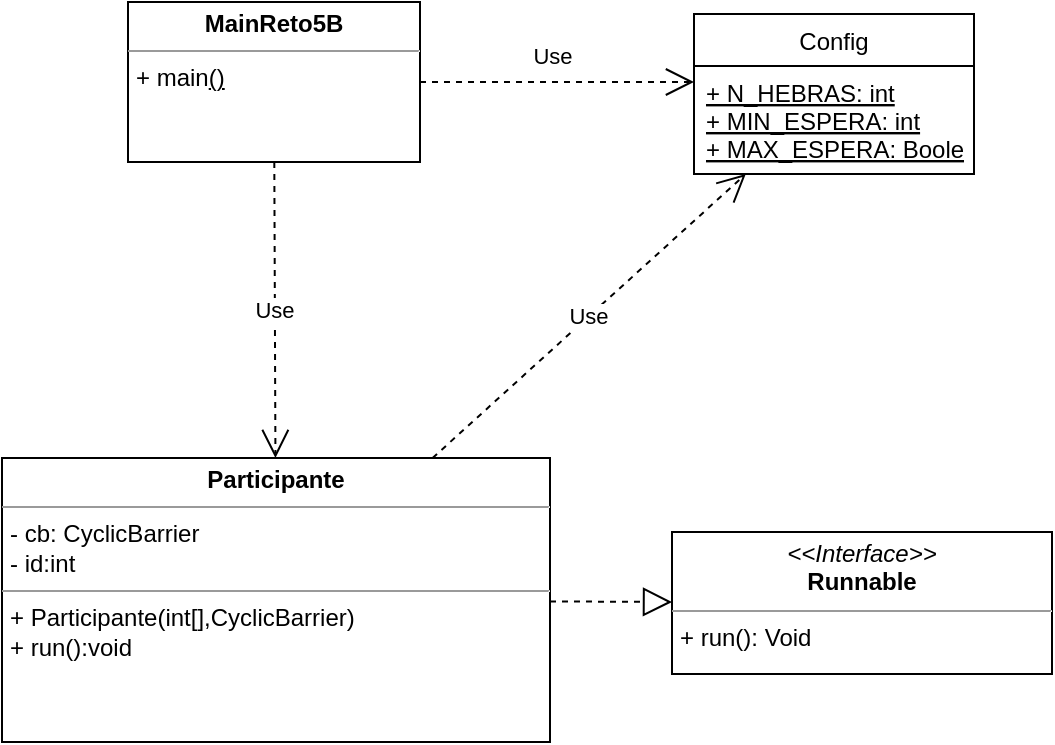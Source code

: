 <mxfile version="20.6.2" type="device"><diagram id="DxKNDRg-YdVuHn2VCEwd" name="Página-1"><mxGraphModel dx="808" dy="475" grid="0" gridSize="10" guides="0" tooltips="1" connect="1" arrows="1" fold="1" page="1" pageScale="1" pageWidth="5000" pageHeight="5000" math="0" shadow="0"><root><mxCell id="0"/><mxCell id="1" parent="0"/><mxCell id="gJEkNxsxVVQmGKvwAJrS-5" value="&lt;p style=&quot;margin:0px;margin-top:4px;text-align:center;&quot;&gt;&lt;b&gt;Participante&lt;/b&gt;&lt;br&gt;&lt;/p&gt;&lt;hr size=&quot;1&quot;&gt;&lt;p style=&quot;margin:0px;margin-left:4px;&quot;&gt;&lt;span style=&quot;background-color: initial;&quot;&gt;-&amp;nbsp;&lt;/span&gt;&lt;span style=&quot;background-color: initial;&quot;&gt;cb: CyclicBarrier&lt;/span&gt;&lt;/p&gt;&lt;p style=&quot;margin:0px;margin-left:4px;&quot;&gt;- id:int&lt;/p&gt;&lt;hr size=&quot;1&quot;&gt;&lt;p style=&quot;margin:0px;margin-left:4px;&quot;&gt;+&amp;nbsp;&lt;span style=&quot;background-color: initial;&quot;&gt;Participante(int[],CyclicBarrier)&lt;/span&gt;&lt;/p&gt;&lt;p style=&quot;margin:0px;margin-left:4px;&quot;&gt;+ run():void&lt;/p&gt;&lt;p style=&quot;margin:0px;margin-left:4px;&quot;&gt;&lt;br&gt;&lt;/p&gt;" style="verticalAlign=top;align=left;overflow=fill;fontSize=12;fontFamily=Helvetica;html=1;" parent="1" vertex="1"><mxGeometry x="1050" y="287" width="274" height="142" as="geometry"/></mxCell><mxCell id="gJEkNxsxVVQmGKvwAJrS-15" value="&lt;p style=&quot;margin:0px;margin-top:4px;text-align:center;&quot;&gt;&lt;b&gt;MainReto5B&lt;/b&gt;&lt;/p&gt;&lt;hr size=&quot;1&quot;&gt;&lt;p style=&quot;margin:0px;margin-left:4px;&quot;&gt;&lt;span style=&quot;background-color: initial;&quot;&gt;+ main&lt;u&gt;()&lt;/u&gt;&lt;/span&gt;&lt;/p&gt;" style="verticalAlign=top;align=left;overflow=fill;fontSize=12;fontFamily=Helvetica;html=1;" parent="1" vertex="1"><mxGeometry x="1113" y="59" width="146" height="80" as="geometry"/></mxCell><mxCell id="gJEkNxsxVVQmGKvwAJrS-23" value="Use" style="endArrow=open;endSize=12;dashed=1;html=1;rounded=0;edgeStyle=orthogonalEdgeStyle;" parent="1" source="gJEkNxsxVVQmGKvwAJrS-15" target="gJEkNxsxVVQmGKvwAJrS-10" edge="1"><mxGeometry x="-0.036" y="13" width="160" relative="1" as="geometry"><mxPoint x="1060" y="55" as="sourcePoint"/><mxPoint x="890" y="270" as="targetPoint"/><Array as="points"><mxPoint x="1299" y="99"/><mxPoint x="1299" y="99"/></Array><mxPoint as="offset"/></mxGeometry></mxCell><mxCell id="BDjwXxJhBQkGiYTJMiPa-1" value="&lt;p style=&quot;margin:0px;margin-top:4px;text-align:center;&quot;&gt;&lt;i&gt;&amp;lt;&amp;lt;Interface&amp;gt;&amp;gt;&lt;/i&gt;&lt;br&gt;&lt;b&gt;Runnable&lt;/b&gt;&lt;/p&gt;&lt;hr size=&quot;1&quot;&gt;&lt;p style=&quot;margin:0px;margin-left:4px;&quot;&gt;&lt;span style=&quot;background-color: initial;&quot;&gt;+ run(): Void&lt;/span&gt;&lt;br&gt;&lt;/p&gt;" style="verticalAlign=top;align=left;overflow=fill;fontSize=12;fontFamily=Helvetica;html=1;" parent="1" vertex="1"><mxGeometry x="1385" y="324" width="190" height="71" as="geometry"/></mxCell><mxCell id="BDjwXxJhBQkGiYTJMiPa-2" value="" style="endArrow=block;dashed=1;endFill=0;endSize=12;html=1;rounded=0;" parent="1" source="gJEkNxsxVVQmGKvwAJrS-5" target="BDjwXxJhBQkGiYTJMiPa-1" edge="1"><mxGeometry width="160" relative="1" as="geometry"><mxPoint x="1468" y="269" as="sourcePoint"/><mxPoint x="1628" y="269" as="targetPoint"/></mxGeometry></mxCell><mxCell id="gJEkNxsxVVQmGKvwAJrS-10" value="Config" style="swimlane;fontStyle=0;childLayout=stackLayout;horizontal=1;startSize=26;fillColor=none;horizontalStack=0;resizeParent=1;resizeParentMax=0;resizeLast=0;collapsible=1;marginBottom=0;" parent="1" vertex="1"><mxGeometry x="1396" y="65" width="140" height="80" as="geometry"/></mxCell><mxCell id="gJEkNxsxVVQmGKvwAJrS-11" value="+ N_HEBRAS: int&#10;+ MIN_ESPERA: int&#10;+ MAX_ESPERA: Boolean" style="text;strokeColor=none;fillColor=none;align=left;verticalAlign=top;spacingLeft=4;spacingRight=4;overflow=hidden;rotatable=0;points=[[0,0.5],[1,0.5]];portConstraint=eastwest;fontStyle=4" parent="gJEkNxsxVVQmGKvwAJrS-10" vertex="1"><mxGeometry y="26" width="140" height="54" as="geometry"/></mxCell><mxCell id="BDjwXxJhBQkGiYTJMiPa-14" value="Use" style="endArrow=open;endSize=12;dashed=1;html=1;rounded=0;" parent="1" source="gJEkNxsxVVQmGKvwAJrS-15" target="gJEkNxsxVVQmGKvwAJrS-5" edge="1"><mxGeometry width="160" relative="1" as="geometry"><mxPoint x="1170.161" y="149" as="sourcePoint"/><mxPoint x="1223.975" y="318" as="targetPoint"/></mxGeometry></mxCell><mxCell id="Y8USNzG_dWcbZSpiIlH3-1" value="Use" style="endArrow=open;endSize=12;dashed=1;html=1;rounded=0;" edge="1" parent="1" source="gJEkNxsxVVQmGKvwAJrS-5" target="gJEkNxsxVVQmGKvwAJrS-10"><mxGeometry width="160" relative="1" as="geometry"><mxPoint x="1196.154" y="149" as="sourcePoint"/><mxPoint x="1196.726" y="297" as="targetPoint"/></mxGeometry></mxCell></root></mxGraphModel></diagram></mxfile>